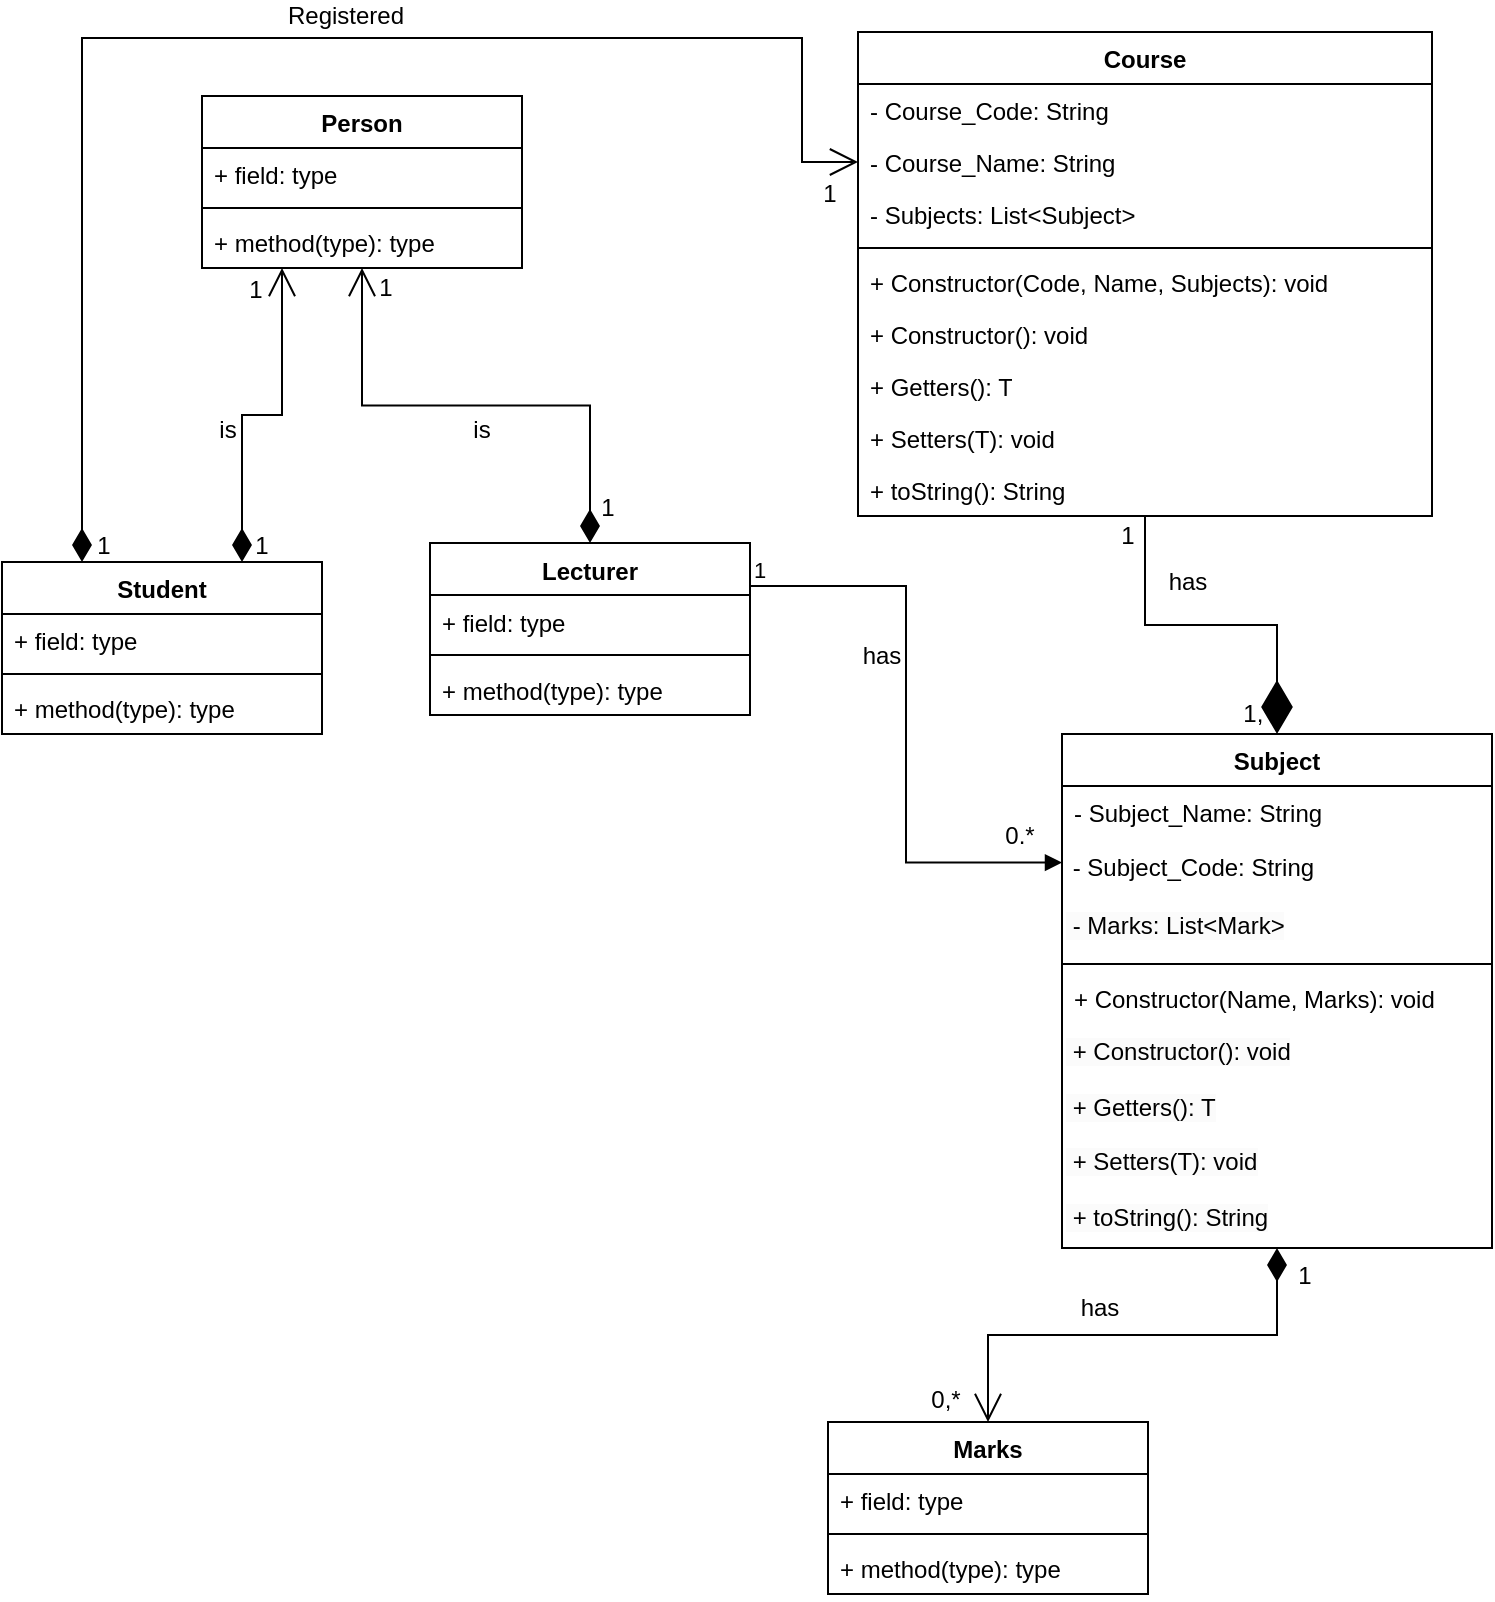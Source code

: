 <mxfile version="23.1.6" type="github">
  <diagram name="Page-1" id="5I7WeLK_Z8BBL70Fq9wt">
    <mxGraphModel dx="880" dy="468" grid="0" gridSize="10" guides="1" tooltips="1" connect="1" arrows="1" fold="1" page="1" pageScale="1" pageWidth="850" pageHeight="1100" math="0" shadow="0">
      <root>
        <mxCell id="0" />
        <mxCell id="1" parent="0" />
        <mxCell id="fRB3R3Co8t0wHrMjaHf1-1" value="Student" style="swimlane;fontStyle=1;align=center;verticalAlign=top;childLayout=stackLayout;horizontal=1;startSize=26;horizontalStack=0;resizeParent=1;resizeParentMax=0;resizeLast=0;collapsible=1;marginBottom=0;whiteSpace=wrap;html=1;" parent="1" vertex="1">
          <mxGeometry x="100" y="550" width="160" height="86" as="geometry" />
        </mxCell>
        <mxCell id="fRB3R3Co8t0wHrMjaHf1-2" value="+ field: type" style="text;strokeColor=none;fillColor=none;align=left;verticalAlign=top;spacingLeft=4;spacingRight=4;overflow=hidden;rotatable=0;points=[[0,0.5],[1,0.5]];portConstraint=eastwest;whiteSpace=wrap;html=1;" parent="fRB3R3Co8t0wHrMjaHf1-1" vertex="1">
          <mxGeometry y="26" width="160" height="26" as="geometry" />
        </mxCell>
        <mxCell id="fRB3R3Co8t0wHrMjaHf1-3" value="" style="line;strokeWidth=1;fillColor=none;align=left;verticalAlign=middle;spacingTop=-1;spacingLeft=3;spacingRight=3;rotatable=0;labelPosition=right;points=[];portConstraint=eastwest;strokeColor=inherit;" parent="fRB3R3Co8t0wHrMjaHf1-1" vertex="1">
          <mxGeometry y="52" width="160" height="8" as="geometry" />
        </mxCell>
        <mxCell id="fRB3R3Co8t0wHrMjaHf1-4" value="+ method(type): type" style="text;strokeColor=none;fillColor=none;align=left;verticalAlign=top;spacingLeft=4;spacingRight=4;overflow=hidden;rotatable=0;points=[[0,0.5],[1,0.5]];portConstraint=eastwest;whiteSpace=wrap;html=1;" parent="fRB3R3Co8t0wHrMjaHf1-1" vertex="1">
          <mxGeometry y="60" width="160" height="26" as="geometry" />
        </mxCell>
        <mxCell id="fRB3R3Co8t0wHrMjaHf1-9" value="Lecturer" style="swimlane;fontStyle=1;align=center;verticalAlign=top;childLayout=stackLayout;horizontal=1;startSize=26;horizontalStack=0;resizeParent=1;resizeParentMax=0;resizeLast=0;collapsible=1;marginBottom=0;whiteSpace=wrap;html=1;" parent="1" vertex="1">
          <mxGeometry x="314" y="540.5" width="160" height="86" as="geometry" />
        </mxCell>
        <mxCell id="fRB3R3Co8t0wHrMjaHf1-10" value="+ field: type" style="text;strokeColor=none;fillColor=none;align=left;verticalAlign=top;spacingLeft=4;spacingRight=4;overflow=hidden;rotatable=0;points=[[0,0.5],[1,0.5]];portConstraint=eastwest;whiteSpace=wrap;html=1;" parent="fRB3R3Co8t0wHrMjaHf1-9" vertex="1">
          <mxGeometry y="26" width="160" height="26" as="geometry" />
        </mxCell>
        <mxCell id="fRB3R3Co8t0wHrMjaHf1-11" value="" style="line;strokeWidth=1;fillColor=none;align=left;verticalAlign=middle;spacingTop=-1;spacingLeft=3;spacingRight=3;rotatable=0;labelPosition=right;points=[];portConstraint=eastwest;strokeColor=inherit;" parent="fRB3R3Co8t0wHrMjaHf1-9" vertex="1">
          <mxGeometry y="52" width="160" height="8" as="geometry" />
        </mxCell>
        <mxCell id="fRB3R3Co8t0wHrMjaHf1-12" value="+ method(type): type" style="text;strokeColor=none;fillColor=none;align=left;verticalAlign=top;spacingLeft=4;spacingRight=4;overflow=hidden;rotatable=0;points=[[0,0.5],[1,0.5]];portConstraint=eastwest;whiteSpace=wrap;html=1;" parent="fRB3R3Co8t0wHrMjaHf1-9" vertex="1">
          <mxGeometry y="60" width="160" height="26" as="geometry" />
        </mxCell>
        <mxCell id="fRB3R3Co8t0wHrMjaHf1-13" value="Subject" style="swimlane;fontStyle=1;align=center;verticalAlign=top;childLayout=stackLayout;horizontal=1;startSize=26;horizontalStack=0;resizeParent=1;resizeParentMax=0;resizeLast=0;collapsible=1;marginBottom=0;whiteSpace=wrap;html=1;" parent="1" vertex="1">
          <mxGeometry x="630" y="636" width="215" height="257" as="geometry" />
        </mxCell>
        <mxCell id="fRB3R3Co8t0wHrMjaHf1-14" value="- Subject_Name: String" style="text;strokeColor=none;fillColor=none;align=left;verticalAlign=top;spacingLeft=4;spacingRight=4;overflow=hidden;rotatable=0;points=[[0,0.5],[1,0.5]];portConstraint=eastwest;whiteSpace=wrap;html=1;" parent="fRB3R3Co8t0wHrMjaHf1-13" vertex="1">
          <mxGeometry y="26" width="215" height="26" as="geometry" />
        </mxCell>
        <mxCell id="4tXICNojJIyH55DVM-sO-1" value="&amp;nbsp;- Subject_Code: String" style="text;html=1;align=left;verticalAlign=middle;whiteSpace=wrap;rounded=0;" vertex="1" parent="fRB3R3Co8t0wHrMjaHf1-13">
          <mxGeometry y="52" width="215" height="30" as="geometry" />
        </mxCell>
        <mxCell id="4tXICNojJIyH55DVM-sO-4" value="&lt;span style=&quot;color: rgb(0, 0, 0); font-family: Helvetica; font-size: 12px; font-style: normal; font-variant-ligatures: normal; font-variant-caps: normal; font-weight: 400; letter-spacing: normal; orphans: 2; text-align: left; text-indent: 0px; text-transform: none; widows: 2; word-spacing: 0px; -webkit-text-stroke-width: 0px; background-color: rgb(251, 251, 251); text-decoration-thickness: initial; text-decoration-style: initial; text-decoration-color: initial; float: none; display: inline !important;&quot;&gt;&amp;nbsp;- Marks: List&amp;lt;Mark&amp;gt;&lt;/span&gt;" style="text;whiteSpace=wrap;html=1;" vertex="1" parent="fRB3R3Co8t0wHrMjaHf1-13">
          <mxGeometry y="82" width="215" height="29" as="geometry" />
        </mxCell>
        <mxCell id="fRB3R3Co8t0wHrMjaHf1-15" value="" style="line;strokeWidth=1;fillColor=none;align=left;verticalAlign=middle;spacingTop=-1;spacingLeft=3;spacingRight=3;rotatable=0;labelPosition=right;points=[];portConstraint=eastwest;strokeColor=inherit;" parent="fRB3R3Co8t0wHrMjaHf1-13" vertex="1">
          <mxGeometry y="111" width="215" height="8" as="geometry" />
        </mxCell>
        <mxCell id="fRB3R3Co8t0wHrMjaHf1-16" value="+ Constructor(Name, Marks): void" style="text;strokeColor=none;fillColor=none;align=left;verticalAlign=top;spacingLeft=4;spacingRight=4;overflow=hidden;rotatable=0;points=[[0,0.5],[1,0.5]];portConstraint=eastwest;whiteSpace=wrap;html=1;" parent="fRB3R3Co8t0wHrMjaHf1-13" vertex="1">
          <mxGeometry y="119" width="215" height="26" as="geometry" />
        </mxCell>
        <mxCell id="4tXICNojJIyH55DVM-sO-5" style="edgeStyle=orthogonalEdgeStyle;rounded=0;orthogonalLoop=1;jettySize=auto;html=1;exitX=0.5;exitY=1;exitDx=0;exitDy=0;" edge="1" parent="fRB3R3Co8t0wHrMjaHf1-13" source="4tXICNojJIyH55DVM-sO-4" target="4tXICNojJIyH55DVM-sO-4">
          <mxGeometry relative="1" as="geometry" />
        </mxCell>
        <mxCell id="4tXICNojJIyH55DVM-sO-10" value="&lt;span style=&quot;color: rgb(0, 0, 0); font-family: Helvetica; font-size: 12px; font-style: normal; font-variant-ligatures: normal; font-variant-caps: normal; font-weight: 400; letter-spacing: normal; orphans: 2; text-align: left; text-indent: 0px; text-transform: none; widows: 2; word-spacing: 0px; -webkit-text-stroke-width: 0px; background-color: rgb(251, 251, 251); text-decoration-thickness: initial; text-decoration-style: initial; text-decoration-color: initial; float: none; display: inline !important;&quot;&gt;&amp;nbsp;+ Constructor(): void&lt;/span&gt;" style="text;whiteSpace=wrap;html=1;" vertex="1" parent="fRB3R3Co8t0wHrMjaHf1-13">
          <mxGeometry y="145" width="215" height="28" as="geometry" />
        </mxCell>
        <mxCell id="4tXICNojJIyH55DVM-sO-11" value="&lt;span style=&quot;color: rgb(0, 0, 0); font-family: Helvetica; font-size: 12px; font-style: normal; font-variant-ligatures: normal; font-variant-caps: normal; font-weight: 400; letter-spacing: normal; orphans: 2; text-align: left; text-indent: 0px; text-transform: none; widows: 2; word-spacing: 0px; -webkit-text-stroke-width: 0px; background-color: rgb(251, 251, 251); text-decoration-thickness: initial; text-decoration-style: initial; text-decoration-color: initial; float: none; display: inline !important;&quot;&gt;&amp;nbsp;+ Getters(): T&lt;/span&gt;" style="text;whiteSpace=wrap;html=1;" vertex="1" parent="fRB3R3Co8t0wHrMjaHf1-13">
          <mxGeometry y="173" width="215" height="27" as="geometry" />
        </mxCell>
        <mxCell id="4tXICNojJIyH55DVM-sO-12" value="&lt;span style=&quot;color: rgb(0, 0, 0); font-family: Helvetica; font-size: 12px; font-style: normal; font-variant-ligatures: normal; font-variant-caps: normal; font-weight: 400; letter-spacing: normal; orphans: 2; text-align: left; text-indent: 0px; text-transform: none; widows: 2; word-spacing: 0px; -webkit-text-stroke-width: 0px; background-color: rgb(251, 251, 251); text-decoration-thickness: initial; text-decoration-style: initial; text-decoration-color: initial; float: none; display: inline !important;&quot;&gt;&amp;nbsp;+ Setters(T): void&lt;/span&gt;" style="text;whiteSpace=wrap;html=1;" vertex="1" parent="fRB3R3Co8t0wHrMjaHf1-13">
          <mxGeometry y="200" width="215" height="28" as="geometry" />
        </mxCell>
        <mxCell id="4tXICNojJIyH55DVM-sO-13" value="&lt;span style=&quot;color: rgb(0, 0, 0); font-family: Helvetica; font-size: 12px; font-style: normal; font-variant-ligatures: normal; font-variant-caps: normal; font-weight: 400; letter-spacing: normal; orphans: 2; text-align: left; text-indent: 0px; text-transform: none; widows: 2; word-spacing: 0px; -webkit-text-stroke-width: 0px; background-color: rgb(251, 251, 251); text-decoration-thickness: initial; text-decoration-style: initial; text-decoration-color: initial; float: none; display: inline !important;&quot;&gt;&amp;nbsp;+ toString(): String&lt;/span&gt;" style="text;whiteSpace=wrap;html=1;" vertex="1" parent="fRB3R3Co8t0wHrMjaHf1-13">
          <mxGeometry y="228" width="215" height="29" as="geometry" />
        </mxCell>
        <mxCell id="fRB3R3Co8t0wHrMjaHf1-17" value="Marks" style="swimlane;fontStyle=1;align=center;verticalAlign=top;childLayout=stackLayout;horizontal=1;startSize=26;horizontalStack=0;resizeParent=1;resizeParentMax=0;resizeLast=0;collapsible=1;marginBottom=0;whiteSpace=wrap;html=1;" parent="1" vertex="1">
          <mxGeometry x="513" y="980" width="160" height="86" as="geometry" />
        </mxCell>
        <mxCell id="fRB3R3Co8t0wHrMjaHf1-18" value="+ field: type" style="text;strokeColor=none;fillColor=none;align=left;verticalAlign=top;spacingLeft=4;spacingRight=4;overflow=hidden;rotatable=0;points=[[0,0.5],[1,0.5]];portConstraint=eastwest;whiteSpace=wrap;html=1;" parent="fRB3R3Co8t0wHrMjaHf1-17" vertex="1">
          <mxGeometry y="26" width="160" height="26" as="geometry" />
        </mxCell>
        <mxCell id="fRB3R3Co8t0wHrMjaHf1-19" value="" style="line;strokeWidth=1;fillColor=none;align=left;verticalAlign=middle;spacingTop=-1;spacingLeft=3;spacingRight=3;rotatable=0;labelPosition=right;points=[];portConstraint=eastwest;strokeColor=inherit;" parent="fRB3R3Co8t0wHrMjaHf1-17" vertex="1">
          <mxGeometry y="52" width="160" height="8" as="geometry" />
        </mxCell>
        <mxCell id="fRB3R3Co8t0wHrMjaHf1-20" value="+ method(type): type" style="text;strokeColor=none;fillColor=none;align=left;verticalAlign=top;spacingLeft=4;spacingRight=4;overflow=hidden;rotatable=0;points=[[0,0.5],[1,0.5]];portConstraint=eastwest;whiteSpace=wrap;html=1;" parent="fRB3R3Co8t0wHrMjaHf1-17" vertex="1">
          <mxGeometry y="60" width="160" height="26" as="geometry" />
        </mxCell>
        <mxCell id="fRB3R3Co8t0wHrMjaHf1-21" value="Person" style="swimlane;fontStyle=1;align=center;verticalAlign=top;childLayout=stackLayout;horizontal=1;startSize=26;horizontalStack=0;resizeParent=1;resizeParentMax=0;resizeLast=0;collapsible=1;marginBottom=0;whiteSpace=wrap;html=1;" parent="1" vertex="1">
          <mxGeometry x="200" y="317" width="160" height="86" as="geometry" />
        </mxCell>
        <mxCell id="fRB3R3Co8t0wHrMjaHf1-22" value="+ field: type" style="text;strokeColor=none;fillColor=none;align=left;verticalAlign=top;spacingLeft=4;spacingRight=4;overflow=hidden;rotatable=0;points=[[0,0.5],[1,0.5]];portConstraint=eastwest;whiteSpace=wrap;html=1;" parent="fRB3R3Co8t0wHrMjaHf1-21" vertex="1">
          <mxGeometry y="26" width="160" height="26" as="geometry" />
        </mxCell>
        <mxCell id="fRB3R3Co8t0wHrMjaHf1-23" value="" style="line;strokeWidth=1;fillColor=none;align=left;verticalAlign=middle;spacingTop=-1;spacingLeft=3;spacingRight=3;rotatable=0;labelPosition=right;points=[];portConstraint=eastwest;strokeColor=inherit;" parent="fRB3R3Co8t0wHrMjaHf1-21" vertex="1">
          <mxGeometry y="52" width="160" height="8" as="geometry" />
        </mxCell>
        <mxCell id="fRB3R3Co8t0wHrMjaHf1-24" value="+ method(type): type" style="text;strokeColor=none;fillColor=none;align=left;verticalAlign=top;spacingLeft=4;spacingRight=4;overflow=hidden;rotatable=0;points=[[0,0.5],[1,0.5]];portConstraint=eastwest;whiteSpace=wrap;html=1;" parent="fRB3R3Co8t0wHrMjaHf1-21" vertex="1">
          <mxGeometry y="60" width="160" height="26" as="geometry" />
        </mxCell>
        <mxCell id="fRB3R3Co8t0wHrMjaHf1-25" value="Course" style="swimlane;fontStyle=1;align=center;verticalAlign=top;childLayout=stackLayout;horizontal=1;startSize=26;horizontalStack=0;resizeParent=1;resizeParentMax=0;resizeLast=0;collapsible=1;marginBottom=0;whiteSpace=wrap;html=1;" parent="1" vertex="1">
          <mxGeometry x="528" y="285" width="287" height="242" as="geometry" />
        </mxCell>
        <mxCell id="fRB3R3Co8t0wHrMjaHf1-26" value="- Course_Code: String" style="text;strokeColor=none;fillColor=none;align=left;verticalAlign=top;spacingLeft=4;spacingRight=4;overflow=hidden;rotatable=0;points=[[0,0.5],[1,0.5]];portConstraint=eastwest;whiteSpace=wrap;html=1;" parent="fRB3R3Co8t0wHrMjaHf1-25" vertex="1">
          <mxGeometry y="26" width="287" height="26" as="geometry" />
        </mxCell>
        <mxCell id="HgIGcOYx6-W-KN4QKeKJ-5" value="- Course_Name: String" style="text;strokeColor=none;fillColor=none;align=left;verticalAlign=top;spacingLeft=4;spacingRight=4;overflow=hidden;rotatable=0;points=[[0,0.5],[1,0.5]];portConstraint=eastwest;whiteSpace=wrap;html=1;" parent="fRB3R3Co8t0wHrMjaHf1-25" vertex="1">
          <mxGeometry y="52" width="287" height="26" as="geometry" />
        </mxCell>
        <mxCell id="HgIGcOYx6-W-KN4QKeKJ-16" value="- Subjects: List&amp;lt;Subject&amp;gt;" style="text;strokeColor=none;fillColor=none;align=left;verticalAlign=top;spacingLeft=4;spacingRight=4;overflow=hidden;rotatable=0;points=[[0,0.5],[1,0.5]];portConstraint=eastwest;whiteSpace=wrap;html=1;" parent="fRB3R3Co8t0wHrMjaHf1-25" vertex="1">
          <mxGeometry y="78" width="287" height="26" as="geometry" />
        </mxCell>
        <mxCell id="fRB3R3Co8t0wHrMjaHf1-27" value="" style="line;strokeWidth=1;fillColor=none;align=left;verticalAlign=middle;spacingTop=-1;spacingLeft=3;spacingRight=3;rotatable=0;labelPosition=right;points=[];portConstraint=eastwest;strokeColor=inherit;" parent="fRB3R3Co8t0wHrMjaHf1-25" vertex="1">
          <mxGeometry y="104" width="287" height="8" as="geometry" />
        </mxCell>
        <mxCell id="fRB3R3Co8t0wHrMjaHf1-28" value="+ Constructor(Code, Name, Subjects): void" style="text;strokeColor=none;fillColor=none;align=left;verticalAlign=top;spacingLeft=4;spacingRight=4;overflow=hidden;rotatable=0;points=[[0,0.5],[1,0.5]];portConstraint=eastwest;whiteSpace=wrap;html=1;" parent="fRB3R3Co8t0wHrMjaHf1-25" vertex="1">
          <mxGeometry y="112" width="287" height="26" as="geometry" />
        </mxCell>
        <mxCell id="aa67V4CHNCY2zs7zPU-F-3" value="+ Constructor(): void" style="text;strokeColor=none;fillColor=none;align=left;verticalAlign=top;spacingLeft=4;spacingRight=4;overflow=hidden;rotatable=0;points=[[0,0.5],[1,0.5]];portConstraint=eastwest;whiteSpace=wrap;html=1;" parent="fRB3R3Co8t0wHrMjaHf1-25" vertex="1">
          <mxGeometry y="138" width="287" height="26" as="geometry" />
        </mxCell>
        <mxCell id="HgIGcOYx6-W-KN4QKeKJ-8" value="+ Getters(): T" style="text;strokeColor=none;fillColor=none;align=left;verticalAlign=top;spacingLeft=4;spacingRight=4;overflow=hidden;rotatable=0;points=[[0,0.5],[1,0.5]];portConstraint=eastwest;whiteSpace=wrap;html=1;" parent="fRB3R3Co8t0wHrMjaHf1-25" vertex="1">
          <mxGeometry y="164" width="287" height="26" as="geometry" />
        </mxCell>
        <mxCell id="HgIGcOYx6-W-KN4QKeKJ-9" value="+ Setters(T): void" style="text;strokeColor=none;fillColor=none;align=left;verticalAlign=top;spacingLeft=4;spacingRight=4;overflow=hidden;rotatable=0;points=[[0,0.5],[1,0.5]];portConstraint=eastwest;whiteSpace=wrap;html=1;" parent="fRB3R3Co8t0wHrMjaHf1-25" vertex="1">
          <mxGeometry y="190" width="287" height="26" as="geometry" />
        </mxCell>
        <mxCell id="HgIGcOYx6-W-KN4QKeKJ-10" value="+ toString(): String" style="text;strokeColor=none;fillColor=none;align=left;verticalAlign=top;spacingLeft=4;spacingRight=4;overflow=hidden;rotatable=0;points=[[0,0.5],[1,0.5]];portConstraint=eastwest;whiteSpace=wrap;html=1;" parent="fRB3R3Co8t0wHrMjaHf1-25" vertex="1">
          <mxGeometry y="216" width="287" height="26" as="geometry" />
        </mxCell>
        <mxCell id="fRB3R3Co8t0wHrMjaHf1-33" value="" style="endArrow=diamondThin;endFill=1;endSize=24;html=1;rounded=0;entryX=0.5;entryY=0;entryDx=0;entryDy=0;exitX=0.5;exitY=1;exitDx=0;exitDy=0;edgeStyle=orthogonalEdgeStyle;" parent="1" source="fRB3R3Co8t0wHrMjaHf1-25" target="fRB3R3Co8t0wHrMjaHf1-13" edge="1">
          <mxGeometry width="160" relative="1" as="geometry">
            <mxPoint x="420" y="497" as="sourcePoint" />
            <mxPoint x="580" y="497" as="targetPoint" />
          </mxGeometry>
        </mxCell>
        <mxCell id="fRB3R3Co8t0wHrMjaHf1-34" value="0.*" style="text;html=1;align=center;verticalAlign=middle;whiteSpace=wrap;rounded=0;" parent="1" vertex="1">
          <mxGeometry x="599" y="677" width="20" height="20" as="geometry" />
        </mxCell>
        <mxCell id="fRB3R3Co8t0wHrMjaHf1-36" value="1" style="text;html=1;align=center;verticalAlign=middle;whiteSpace=wrap;rounded=0;" parent="1" vertex="1">
          <mxGeometry x="643" y="527" width="40" height="20" as="geometry" />
        </mxCell>
        <mxCell id="fRB3R3Co8t0wHrMjaHf1-37" value="1,*" style="text;html=1;align=center;verticalAlign=middle;whiteSpace=wrap;rounded=0;" parent="1" vertex="1">
          <mxGeometry x="713" y="616" width="30" height="20" as="geometry" />
        </mxCell>
        <mxCell id="fRB3R3Co8t0wHrMjaHf1-38" value="has" style="text;html=1;align=center;verticalAlign=middle;whiteSpace=wrap;rounded=0;" parent="1" vertex="1">
          <mxGeometry x="673" y="550" width="40" height="20" as="geometry" />
        </mxCell>
        <mxCell id="fRB3R3Co8t0wHrMjaHf1-39" value="has" style="text;html=1;align=center;verticalAlign=middle;whiteSpace=wrap;rounded=0;" parent="1" vertex="1">
          <mxGeometry x="630" y="910" width="38" height="25" as="geometry" />
        </mxCell>
        <mxCell id="fRB3R3Co8t0wHrMjaHf1-40" value="1" style="text;html=1;align=center;verticalAlign=middle;whiteSpace=wrap;rounded=0;" parent="1" vertex="1">
          <mxGeometry x="738" y="897" width="27" height="19" as="geometry" />
        </mxCell>
        <mxCell id="fRB3R3Co8t0wHrMjaHf1-41" value="0,*" style="text;html=1;align=center;verticalAlign=middle;whiteSpace=wrap;rounded=0;" parent="1" vertex="1">
          <mxGeometry x="555" y="958" width="34" height="22" as="geometry" />
        </mxCell>
        <mxCell id="fRB3R3Co8t0wHrMjaHf1-42" value="1" style="text;html=1;align=center;verticalAlign=middle;whiteSpace=wrap;rounded=0;" parent="1" vertex="1">
          <mxGeometry x="222" y="405" width="10" height="18" as="geometry" />
        </mxCell>
        <mxCell id="fRB3R3Co8t0wHrMjaHf1-43" value="1" style="text;html=1;align=center;verticalAlign=middle;whiteSpace=wrap;rounded=0;" parent="1" vertex="1">
          <mxGeometry x="220" y="533" width="20" height="17" as="geometry" />
        </mxCell>
        <mxCell id="fRB3R3Co8t0wHrMjaHf1-44" value="1" style="text;html=1;align=center;verticalAlign=middle;whiteSpace=wrap;rounded=0;" parent="1" vertex="1">
          <mxGeometry x="272" y="406.5" width="40" height="13" as="geometry" />
        </mxCell>
        <mxCell id="fRB3R3Co8t0wHrMjaHf1-47" value="1" style="text;html=1;align=center;verticalAlign=middle;whiteSpace=wrap;rounded=0;" parent="1" vertex="1">
          <mxGeometry x="393" y="514.5" width="20" height="17" as="geometry" />
        </mxCell>
        <mxCell id="fRB3R3Co8t0wHrMjaHf1-48" value="is" style="text;html=1;align=center;verticalAlign=middle;whiteSpace=wrap;rounded=0;" parent="1" vertex="1">
          <mxGeometry x="320" y="473.5" width="40" height="20" as="geometry" />
        </mxCell>
        <mxCell id="fRB3R3Co8t0wHrMjaHf1-50" value="is" style="text;html=1;align=center;verticalAlign=middle;whiteSpace=wrap;rounded=0;" parent="1" vertex="1">
          <mxGeometry x="200" y="476" width="26" height="15" as="geometry" />
        </mxCell>
        <mxCell id="fRB3R3Co8t0wHrMjaHf1-52" value="" style="endArrow=open;html=1;endSize=12;startArrow=diamondThin;startSize=14;startFill=1;edgeStyle=orthogonalEdgeStyle;align=left;verticalAlign=bottom;rounded=0;entryX=0.5;entryY=1;entryDx=0;entryDy=0;exitX=0.5;exitY=0;exitDx=0;exitDy=0;" parent="1" source="fRB3R3Co8t0wHrMjaHf1-9" target="fRB3R3Co8t0wHrMjaHf1-21" edge="1">
          <mxGeometry x="-1" y="3" relative="1" as="geometry">
            <mxPoint x="350" y="540" as="sourcePoint" />
            <mxPoint x="510" y="540" as="targetPoint" />
          </mxGeometry>
        </mxCell>
        <mxCell id="fRB3R3Co8t0wHrMjaHf1-53" value="" style="endArrow=open;html=1;endSize=12;startArrow=diamondThin;startSize=14;startFill=1;edgeStyle=orthogonalEdgeStyle;align=left;verticalAlign=bottom;rounded=0;entryX=0.25;entryY=1;entryDx=0;entryDy=0;exitX=0.75;exitY=0;exitDx=0;exitDy=0;" parent="1" source="fRB3R3Co8t0wHrMjaHf1-1" target="fRB3R3Co8t0wHrMjaHf1-21" edge="1">
          <mxGeometry x="-1" y="3" relative="1" as="geometry">
            <mxPoint x="350" y="540" as="sourcePoint" />
            <mxPoint x="260" y="450" as="targetPoint" />
          </mxGeometry>
        </mxCell>
        <mxCell id="fRB3R3Co8t0wHrMjaHf1-55" value="" style="endArrow=open;html=1;endSize=12;startArrow=diamondThin;startSize=14;startFill=1;edgeStyle=orthogonalEdgeStyle;align=left;verticalAlign=bottom;rounded=0;exitX=0.5;exitY=1;exitDx=0;exitDy=0;" parent="1" source="fRB3R3Co8t0wHrMjaHf1-13" target="fRB3R3Co8t0wHrMjaHf1-17" edge="1">
          <mxGeometry x="-1" y="3" relative="1" as="geometry">
            <mxPoint x="473" y="661" as="sourcePoint" />
            <mxPoint x="633" y="661" as="targetPoint" />
          </mxGeometry>
        </mxCell>
        <mxCell id="fRB3R3Co8t0wHrMjaHf1-56" value="" style="endArrow=open;html=1;endSize=12;startArrow=diamondThin;startSize=14;startFill=1;edgeStyle=orthogonalEdgeStyle;align=left;verticalAlign=bottom;rounded=0;entryX=0;entryY=0.5;entryDx=0;entryDy=0;exitX=0.25;exitY=0;exitDx=0;exitDy=0;" parent="1" source="fRB3R3Co8t0wHrMjaHf1-1" target="HgIGcOYx6-W-KN4QKeKJ-5" edge="1">
          <mxGeometry x="-1" y="3" relative="1" as="geometry">
            <mxPoint x="196" y="732" as="sourcePoint" />
            <mxPoint x="356" y="732" as="targetPoint" />
            <Array as="points">
              <mxPoint x="140" y="288" />
              <mxPoint x="500" y="288" />
              <mxPoint x="500" y="350" />
            </Array>
          </mxGeometry>
        </mxCell>
        <mxCell id="fRB3R3Co8t0wHrMjaHf1-61" value="1" style="text;html=1;align=center;verticalAlign=middle;whiteSpace=wrap;rounded=0;" parent="1" vertex="1">
          <mxGeometry x="141" y="533" width="20" height="17" as="geometry" />
        </mxCell>
        <mxCell id="fRB3R3Co8t0wHrMjaHf1-66" value="Registered" style="text;html=1;align=center;verticalAlign=middle;whiteSpace=wrap;rounded=0;" parent="1" vertex="1">
          <mxGeometry x="230" y="269" width="84" height="15" as="geometry" />
        </mxCell>
        <mxCell id="fRB3R3Co8t0wHrMjaHf1-69" value="1" style="text;html=1;align=center;verticalAlign=middle;whiteSpace=wrap;rounded=0;" parent="1" vertex="1">
          <mxGeometry x="504" y="357" width="20" height="17" as="geometry" />
        </mxCell>
        <mxCell id="fRB3R3Co8t0wHrMjaHf1-73" value="" style="endArrow=block;endFill=1;html=1;edgeStyle=orthogonalEdgeStyle;align=left;verticalAlign=top;rounded=0;entryX=0;entryY=0.25;entryDx=0;entryDy=0;exitX=1;exitY=0.25;exitDx=0;exitDy=0;" parent="1" source="fRB3R3Co8t0wHrMjaHf1-9" target="fRB3R3Co8t0wHrMjaHf1-13" edge="1">
          <mxGeometry x="-1" relative="1" as="geometry">
            <mxPoint x="354" y="474" as="sourcePoint" />
            <mxPoint x="514" y="474" as="targetPoint" />
          </mxGeometry>
        </mxCell>
        <mxCell id="fRB3R3Co8t0wHrMjaHf1-74" value="1" style="edgeLabel;resizable=0;html=1;align=left;verticalAlign=bottom;" parent="fRB3R3Co8t0wHrMjaHf1-73" connectable="0" vertex="1">
          <mxGeometry x="-1" relative="1" as="geometry" />
        </mxCell>
        <mxCell id="fRB3R3Co8t0wHrMjaHf1-75" value="has" style="text;html=1;align=center;verticalAlign=middle;whiteSpace=wrap;rounded=0;" parent="1" vertex="1">
          <mxGeometry x="520" y="587" width="40" height="20" as="geometry" />
        </mxCell>
      </root>
    </mxGraphModel>
  </diagram>
</mxfile>
